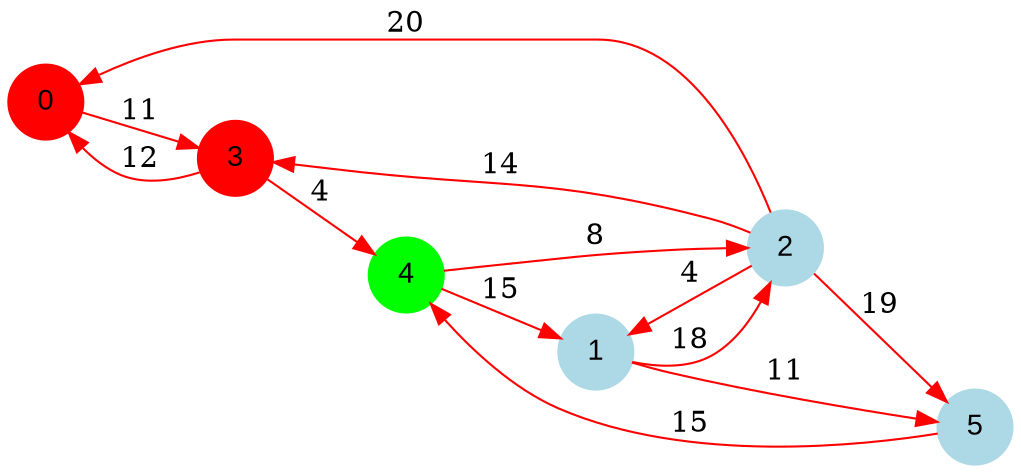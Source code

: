 digraph graphe {
rankdir = LR;
edge [color=red];
0 [fontname="Arial", shape = circle, color=red, style=filled];
1 [fontname="Arial", shape = circle, color=lightblue, style=filled];
2 [fontname="Arial", shape = circle, color=lightblue, style=filled];
3 [fontname="Arial", shape = circle, color=red, style=filled];
4 [fontname="Arial", shape = circle, color=green, style=filled];
5 [fontname="Arial", shape = circle, color=lightblue, style=filled];
	0 -> 3 [label = "11"];
	1 -> 2 [label = "18"];
	1 -> 5 [label = "11"];
	2 -> 0 [label = "20"];
	2 -> 1 [label = "4"];
	2 -> 3 [label = "14"];
	2 -> 5 [label = "19"];
	3 -> 0 [label = "12"];
	3 -> 4 [label = "4"];
	4 -> 1 [label = "15"];
	4 -> 2 [label = "8"];
	5 -> 4 [label = "15"];
}